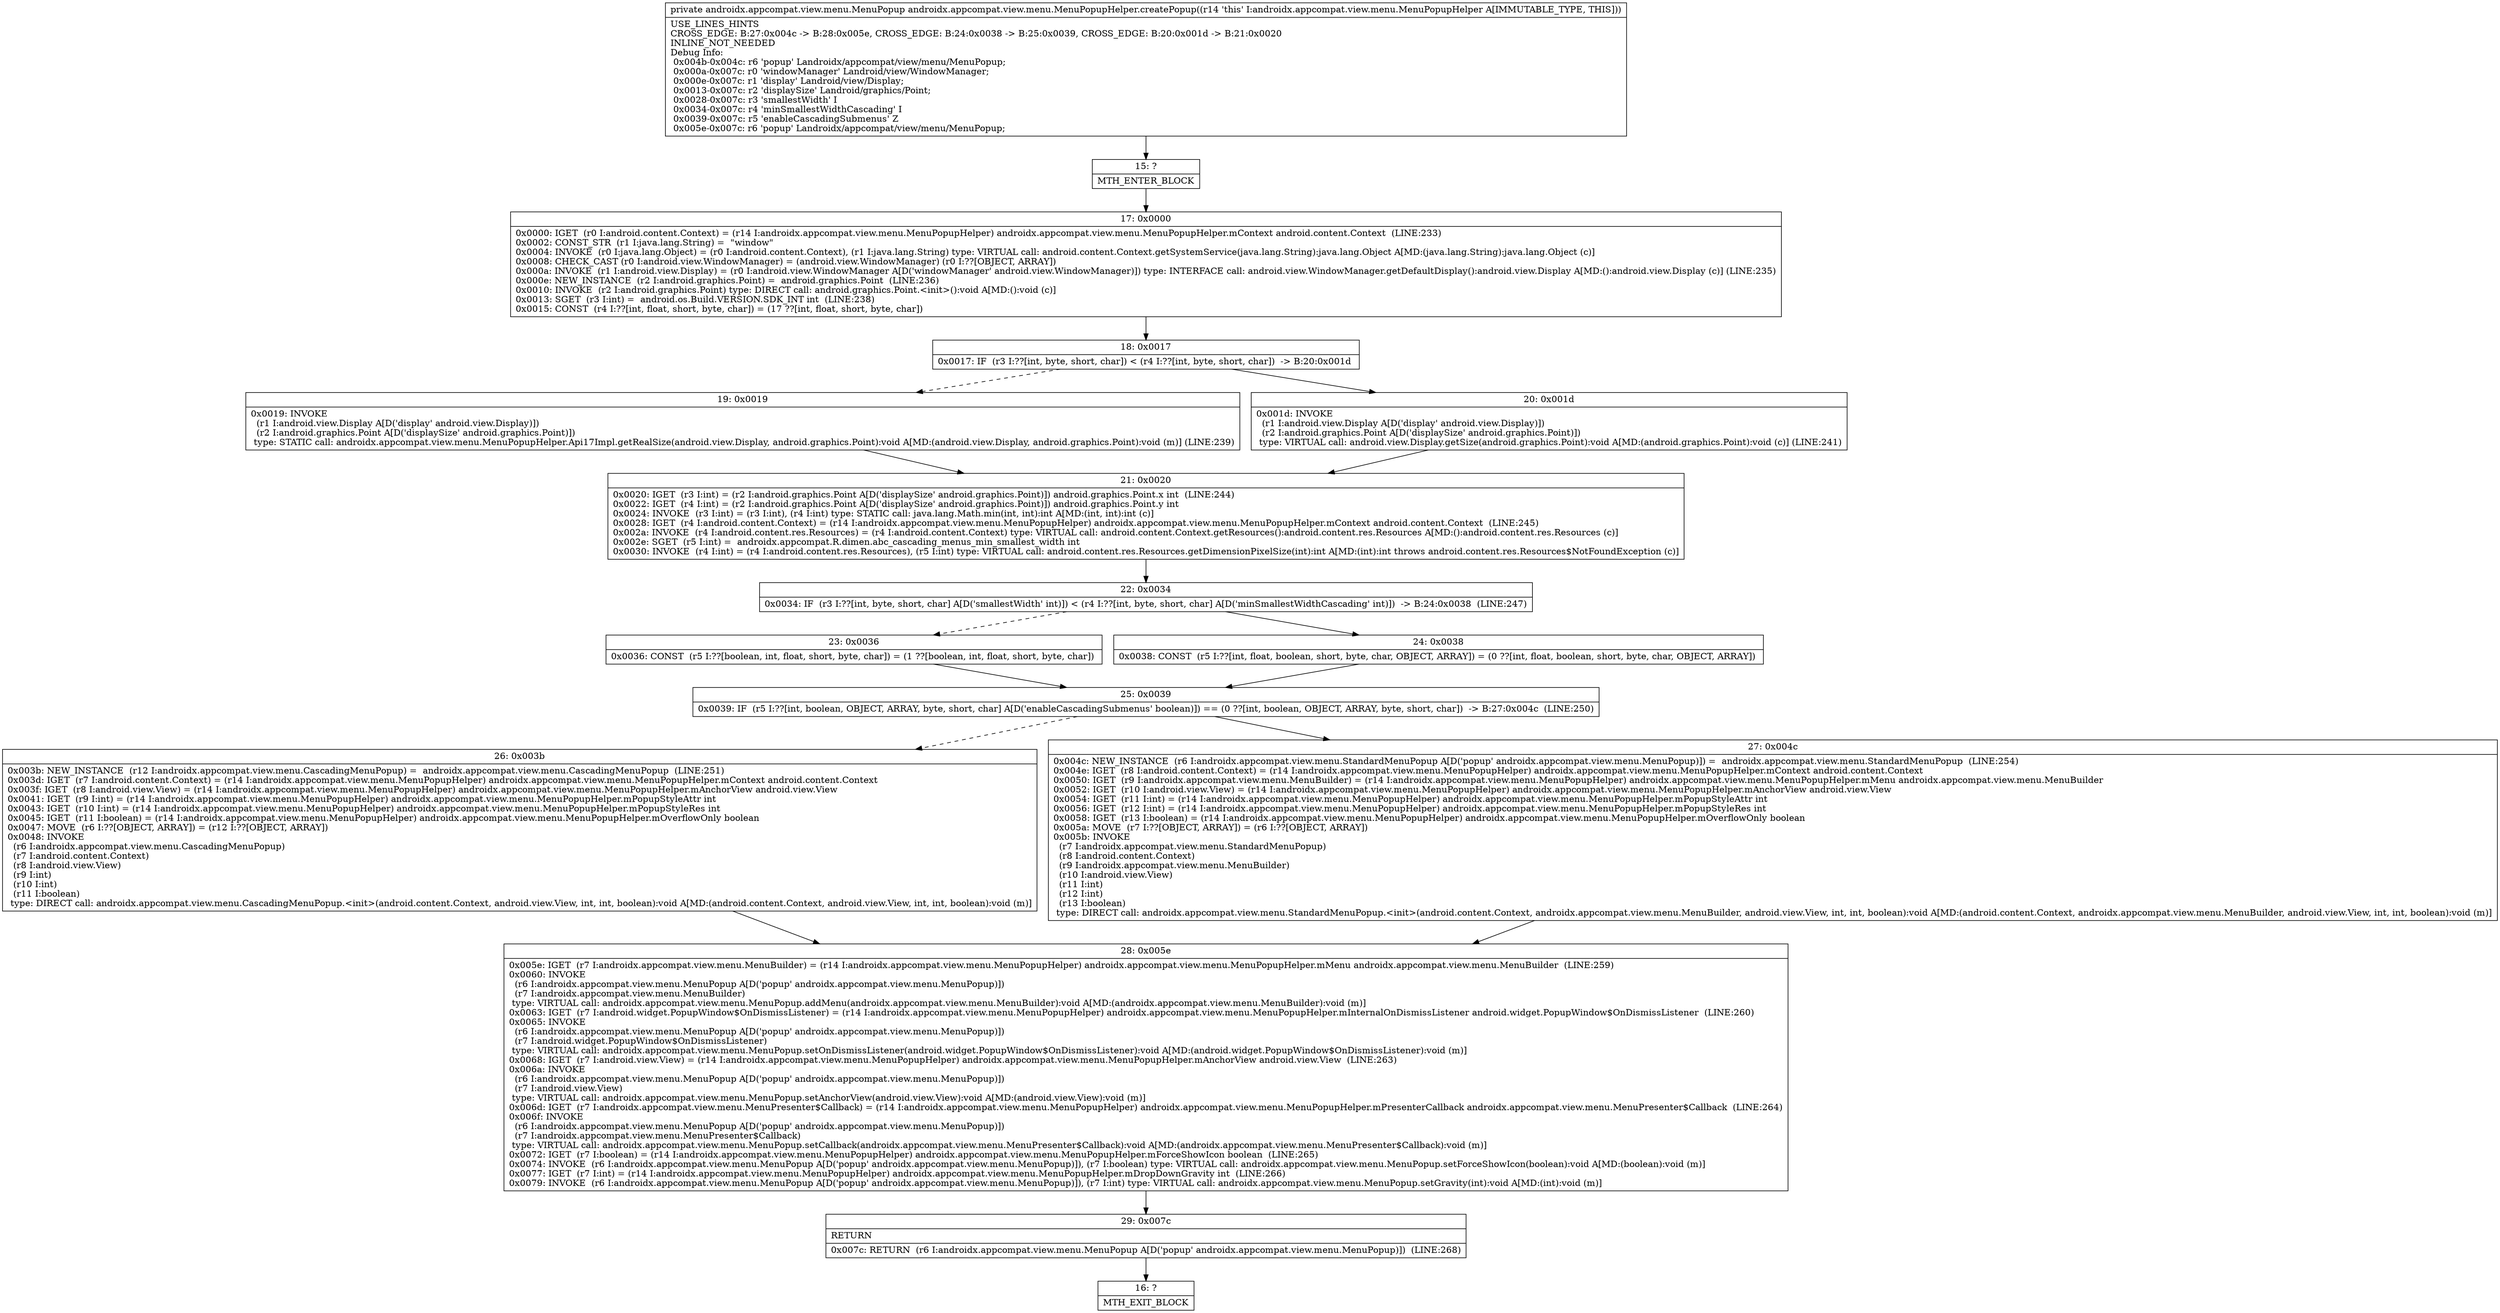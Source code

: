 digraph "CFG forandroidx.appcompat.view.menu.MenuPopupHelper.createPopup()Landroidx\/appcompat\/view\/menu\/MenuPopup;" {
Node_15 [shape=record,label="{15\:\ ?|MTH_ENTER_BLOCK\l}"];
Node_17 [shape=record,label="{17\:\ 0x0000|0x0000: IGET  (r0 I:android.content.Context) = (r14 I:androidx.appcompat.view.menu.MenuPopupHelper) androidx.appcompat.view.menu.MenuPopupHelper.mContext android.content.Context  (LINE:233)\l0x0002: CONST_STR  (r1 I:java.lang.String) =  \"window\" \l0x0004: INVOKE  (r0 I:java.lang.Object) = (r0 I:android.content.Context), (r1 I:java.lang.String) type: VIRTUAL call: android.content.Context.getSystemService(java.lang.String):java.lang.Object A[MD:(java.lang.String):java.lang.Object (c)]\l0x0008: CHECK_CAST (r0 I:android.view.WindowManager) = (android.view.WindowManager) (r0 I:??[OBJECT, ARRAY]) \l0x000a: INVOKE  (r1 I:android.view.Display) = (r0 I:android.view.WindowManager A[D('windowManager' android.view.WindowManager)]) type: INTERFACE call: android.view.WindowManager.getDefaultDisplay():android.view.Display A[MD:():android.view.Display (c)] (LINE:235)\l0x000e: NEW_INSTANCE  (r2 I:android.graphics.Point) =  android.graphics.Point  (LINE:236)\l0x0010: INVOKE  (r2 I:android.graphics.Point) type: DIRECT call: android.graphics.Point.\<init\>():void A[MD:():void (c)]\l0x0013: SGET  (r3 I:int) =  android.os.Build.VERSION.SDK_INT int  (LINE:238)\l0x0015: CONST  (r4 I:??[int, float, short, byte, char]) = (17 ??[int, float, short, byte, char]) \l}"];
Node_18 [shape=record,label="{18\:\ 0x0017|0x0017: IF  (r3 I:??[int, byte, short, char]) \< (r4 I:??[int, byte, short, char])  \-\> B:20:0x001d \l}"];
Node_19 [shape=record,label="{19\:\ 0x0019|0x0019: INVOKE  \l  (r1 I:android.view.Display A[D('display' android.view.Display)])\l  (r2 I:android.graphics.Point A[D('displaySize' android.graphics.Point)])\l type: STATIC call: androidx.appcompat.view.menu.MenuPopupHelper.Api17Impl.getRealSize(android.view.Display, android.graphics.Point):void A[MD:(android.view.Display, android.graphics.Point):void (m)] (LINE:239)\l}"];
Node_21 [shape=record,label="{21\:\ 0x0020|0x0020: IGET  (r3 I:int) = (r2 I:android.graphics.Point A[D('displaySize' android.graphics.Point)]) android.graphics.Point.x int  (LINE:244)\l0x0022: IGET  (r4 I:int) = (r2 I:android.graphics.Point A[D('displaySize' android.graphics.Point)]) android.graphics.Point.y int \l0x0024: INVOKE  (r3 I:int) = (r3 I:int), (r4 I:int) type: STATIC call: java.lang.Math.min(int, int):int A[MD:(int, int):int (c)]\l0x0028: IGET  (r4 I:android.content.Context) = (r14 I:androidx.appcompat.view.menu.MenuPopupHelper) androidx.appcompat.view.menu.MenuPopupHelper.mContext android.content.Context  (LINE:245)\l0x002a: INVOKE  (r4 I:android.content.res.Resources) = (r4 I:android.content.Context) type: VIRTUAL call: android.content.Context.getResources():android.content.res.Resources A[MD:():android.content.res.Resources (c)]\l0x002e: SGET  (r5 I:int) =  androidx.appcompat.R.dimen.abc_cascading_menus_min_smallest_width int \l0x0030: INVOKE  (r4 I:int) = (r4 I:android.content.res.Resources), (r5 I:int) type: VIRTUAL call: android.content.res.Resources.getDimensionPixelSize(int):int A[MD:(int):int throws android.content.res.Resources$NotFoundException (c)]\l}"];
Node_22 [shape=record,label="{22\:\ 0x0034|0x0034: IF  (r3 I:??[int, byte, short, char] A[D('smallestWidth' int)]) \< (r4 I:??[int, byte, short, char] A[D('minSmallestWidthCascading' int)])  \-\> B:24:0x0038  (LINE:247)\l}"];
Node_23 [shape=record,label="{23\:\ 0x0036|0x0036: CONST  (r5 I:??[boolean, int, float, short, byte, char]) = (1 ??[boolean, int, float, short, byte, char]) \l}"];
Node_25 [shape=record,label="{25\:\ 0x0039|0x0039: IF  (r5 I:??[int, boolean, OBJECT, ARRAY, byte, short, char] A[D('enableCascadingSubmenus' boolean)]) == (0 ??[int, boolean, OBJECT, ARRAY, byte, short, char])  \-\> B:27:0x004c  (LINE:250)\l}"];
Node_26 [shape=record,label="{26\:\ 0x003b|0x003b: NEW_INSTANCE  (r12 I:androidx.appcompat.view.menu.CascadingMenuPopup) =  androidx.appcompat.view.menu.CascadingMenuPopup  (LINE:251)\l0x003d: IGET  (r7 I:android.content.Context) = (r14 I:androidx.appcompat.view.menu.MenuPopupHelper) androidx.appcompat.view.menu.MenuPopupHelper.mContext android.content.Context \l0x003f: IGET  (r8 I:android.view.View) = (r14 I:androidx.appcompat.view.menu.MenuPopupHelper) androidx.appcompat.view.menu.MenuPopupHelper.mAnchorView android.view.View \l0x0041: IGET  (r9 I:int) = (r14 I:androidx.appcompat.view.menu.MenuPopupHelper) androidx.appcompat.view.menu.MenuPopupHelper.mPopupStyleAttr int \l0x0043: IGET  (r10 I:int) = (r14 I:androidx.appcompat.view.menu.MenuPopupHelper) androidx.appcompat.view.menu.MenuPopupHelper.mPopupStyleRes int \l0x0045: IGET  (r11 I:boolean) = (r14 I:androidx.appcompat.view.menu.MenuPopupHelper) androidx.appcompat.view.menu.MenuPopupHelper.mOverflowOnly boolean \l0x0047: MOVE  (r6 I:??[OBJECT, ARRAY]) = (r12 I:??[OBJECT, ARRAY]) \l0x0048: INVOKE  \l  (r6 I:androidx.appcompat.view.menu.CascadingMenuPopup)\l  (r7 I:android.content.Context)\l  (r8 I:android.view.View)\l  (r9 I:int)\l  (r10 I:int)\l  (r11 I:boolean)\l type: DIRECT call: androidx.appcompat.view.menu.CascadingMenuPopup.\<init\>(android.content.Context, android.view.View, int, int, boolean):void A[MD:(android.content.Context, android.view.View, int, int, boolean):void (m)]\l}"];
Node_28 [shape=record,label="{28\:\ 0x005e|0x005e: IGET  (r7 I:androidx.appcompat.view.menu.MenuBuilder) = (r14 I:androidx.appcompat.view.menu.MenuPopupHelper) androidx.appcompat.view.menu.MenuPopupHelper.mMenu androidx.appcompat.view.menu.MenuBuilder  (LINE:259)\l0x0060: INVOKE  \l  (r6 I:androidx.appcompat.view.menu.MenuPopup A[D('popup' androidx.appcompat.view.menu.MenuPopup)])\l  (r7 I:androidx.appcompat.view.menu.MenuBuilder)\l type: VIRTUAL call: androidx.appcompat.view.menu.MenuPopup.addMenu(androidx.appcompat.view.menu.MenuBuilder):void A[MD:(androidx.appcompat.view.menu.MenuBuilder):void (m)]\l0x0063: IGET  (r7 I:android.widget.PopupWindow$OnDismissListener) = (r14 I:androidx.appcompat.view.menu.MenuPopupHelper) androidx.appcompat.view.menu.MenuPopupHelper.mInternalOnDismissListener android.widget.PopupWindow$OnDismissListener  (LINE:260)\l0x0065: INVOKE  \l  (r6 I:androidx.appcompat.view.menu.MenuPopup A[D('popup' androidx.appcompat.view.menu.MenuPopup)])\l  (r7 I:android.widget.PopupWindow$OnDismissListener)\l type: VIRTUAL call: androidx.appcompat.view.menu.MenuPopup.setOnDismissListener(android.widget.PopupWindow$OnDismissListener):void A[MD:(android.widget.PopupWindow$OnDismissListener):void (m)]\l0x0068: IGET  (r7 I:android.view.View) = (r14 I:androidx.appcompat.view.menu.MenuPopupHelper) androidx.appcompat.view.menu.MenuPopupHelper.mAnchorView android.view.View  (LINE:263)\l0x006a: INVOKE  \l  (r6 I:androidx.appcompat.view.menu.MenuPopup A[D('popup' androidx.appcompat.view.menu.MenuPopup)])\l  (r7 I:android.view.View)\l type: VIRTUAL call: androidx.appcompat.view.menu.MenuPopup.setAnchorView(android.view.View):void A[MD:(android.view.View):void (m)]\l0x006d: IGET  (r7 I:androidx.appcompat.view.menu.MenuPresenter$Callback) = (r14 I:androidx.appcompat.view.menu.MenuPopupHelper) androidx.appcompat.view.menu.MenuPopupHelper.mPresenterCallback androidx.appcompat.view.menu.MenuPresenter$Callback  (LINE:264)\l0x006f: INVOKE  \l  (r6 I:androidx.appcompat.view.menu.MenuPopup A[D('popup' androidx.appcompat.view.menu.MenuPopup)])\l  (r7 I:androidx.appcompat.view.menu.MenuPresenter$Callback)\l type: VIRTUAL call: androidx.appcompat.view.menu.MenuPopup.setCallback(androidx.appcompat.view.menu.MenuPresenter$Callback):void A[MD:(androidx.appcompat.view.menu.MenuPresenter$Callback):void (m)]\l0x0072: IGET  (r7 I:boolean) = (r14 I:androidx.appcompat.view.menu.MenuPopupHelper) androidx.appcompat.view.menu.MenuPopupHelper.mForceShowIcon boolean  (LINE:265)\l0x0074: INVOKE  (r6 I:androidx.appcompat.view.menu.MenuPopup A[D('popup' androidx.appcompat.view.menu.MenuPopup)]), (r7 I:boolean) type: VIRTUAL call: androidx.appcompat.view.menu.MenuPopup.setForceShowIcon(boolean):void A[MD:(boolean):void (m)]\l0x0077: IGET  (r7 I:int) = (r14 I:androidx.appcompat.view.menu.MenuPopupHelper) androidx.appcompat.view.menu.MenuPopupHelper.mDropDownGravity int  (LINE:266)\l0x0079: INVOKE  (r6 I:androidx.appcompat.view.menu.MenuPopup A[D('popup' androidx.appcompat.view.menu.MenuPopup)]), (r7 I:int) type: VIRTUAL call: androidx.appcompat.view.menu.MenuPopup.setGravity(int):void A[MD:(int):void (m)]\l}"];
Node_29 [shape=record,label="{29\:\ 0x007c|RETURN\l|0x007c: RETURN  (r6 I:androidx.appcompat.view.menu.MenuPopup A[D('popup' androidx.appcompat.view.menu.MenuPopup)])  (LINE:268)\l}"];
Node_16 [shape=record,label="{16\:\ ?|MTH_EXIT_BLOCK\l}"];
Node_27 [shape=record,label="{27\:\ 0x004c|0x004c: NEW_INSTANCE  (r6 I:androidx.appcompat.view.menu.StandardMenuPopup A[D('popup' androidx.appcompat.view.menu.MenuPopup)]) =  androidx.appcompat.view.menu.StandardMenuPopup  (LINE:254)\l0x004e: IGET  (r8 I:android.content.Context) = (r14 I:androidx.appcompat.view.menu.MenuPopupHelper) androidx.appcompat.view.menu.MenuPopupHelper.mContext android.content.Context \l0x0050: IGET  (r9 I:androidx.appcompat.view.menu.MenuBuilder) = (r14 I:androidx.appcompat.view.menu.MenuPopupHelper) androidx.appcompat.view.menu.MenuPopupHelper.mMenu androidx.appcompat.view.menu.MenuBuilder \l0x0052: IGET  (r10 I:android.view.View) = (r14 I:androidx.appcompat.view.menu.MenuPopupHelper) androidx.appcompat.view.menu.MenuPopupHelper.mAnchorView android.view.View \l0x0054: IGET  (r11 I:int) = (r14 I:androidx.appcompat.view.menu.MenuPopupHelper) androidx.appcompat.view.menu.MenuPopupHelper.mPopupStyleAttr int \l0x0056: IGET  (r12 I:int) = (r14 I:androidx.appcompat.view.menu.MenuPopupHelper) androidx.appcompat.view.menu.MenuPopupHelper.mPopupStyleRes int \l0x0058: IGET  (r13 I:boolean) = (r14 I:androidx.appcompat.view.menu.MenuPopupHelper) androidx.appcompat.view.menu.MenuPopupHelper.mOverflowOnly boolean \l0x005a: MOVE  (r7 I:??[OBJECT, ARRAY]) = (r6 I:??[OBJECT, ARRAY]) \l0x005b: INVOKE  \l  (r7 I:androidx.appcompat.view.menu.StandardMenuPopup)\l  (r8 I:android.content.Context)\l  (r9 I:androidx.appcompat.view.menu.MenuBuilder)\l  (r10 I:android.view.View)\l  (r11 I:int)\l  (r12 I:int)\l  (r13 I:boolean)\l type: DIRECT call: androidx.appcompat.view.menu.StandardMenuPopup.\<init\>(android.content.Context, androidx.appcompat.view.menu.MenuBuilder, android.view.View, int, int, boolean):void A[MD:(android.content.Context, androidx.appcompat.view.menu.MenuBuilder, android.view.View, int, int, boolean):void (m)]\l}"];
Node_24 [shape=record,label="{24\:\ 0x0038|0x0038: CONST  (r5 I:??[int, float, boolean, short, byte, char, OBJECT, ARRAY]) = (0 ??[int, float, boolean, short, byte, char, OBJECT, ARRAY]) \l}"];
Node_20 [shape=record,label="{20\:\ 0x001d|0x001d: INVOKE  \l  (r1 I:android.view.Display A[D('display' android.view.Display)])\l  (r2 I:android.graphics.Point A[D('displaySize' android.graphics.Point)])\l type: VIRTUAL call: android.view.Display.getSize(android.graphics.Point):void A[MD:(android.graphics.Point):void (c)] (LINE:241)\l}"];
MethodNode[shape=record,label="{private androidx.appcompat.view.menu.MenuPopup androidx.appcompat.view.menu.MenuPopupHelper.createPopup((r14 'this' I:androidx.appcompat.view.menu.MenuPopupHelper A[IMMUTABLE_TYPE, THIS]))  | USE_LINES_HINTS\lCROSS_EDGE: B:27:0x004c \-\> B:28:0x005e, CROSS_EDGE: B:24:0x0038 \-\> B:25:0x0039, CROSS_EDGE: B:20:0x001d \-\> B:21:0x0020\lINLINE_NOT_NEEDED\lDebug Info:\l  0x004b\-0x004c: r6 'popup' Landroidx\/appcompat\/view\/menu\/MenuPopup;\l  0x000a\-0x007c: r0 'windowManager' Landroid\/view\/WindowManager;\l  0x000e\-0x007c: r1 'display' Landroid\/view\/Display;\l  0x0013\-0x007c: r2 'displaySize' Landroid\/graphics\/Point;\l  0x0028\-0x007c: r3 'smallestWidth' I\l  0x0034\-0x007c: r4 'minSmallestWidthCascading' I\l  0x0039\-0x007c: r5 'enableCascadingSubmenus' Z\l  0x005e\-0x007c: r6 'popup' Landroidx\/appcompat\/view\/menu\/MenuPopup;\l}"];
MethodNode -> Node_15;Node_15 -> Node_17;
Node_17 -> Node_18;
Node_18 -> Node_19[style=dashed];
Node_18 -> Node_20;
Node_19 -> Node_21;
Node_21 -> Node_22;
Node_22 -> Node_23[style=dashed];
Node_22 -> Node_24;
Node_23 -> Node_25;
Node_25 -> Node_26[style=dashed];
Node_25 -> Node_27;
Node_26 -> Node_28;
Node_28 -> Node_29;
Node_29 -> Node_16;
Node_27 -> Node_28;
Node_24 -> Node_25;
Node_20 -> Node_21;
}

